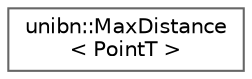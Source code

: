 digraph "Gráfico de jerarquía de clases"
{
 // LATEX_PDF_SIZE
  bgcolor="transparent";
  edge [fontname=Helvetica,fontsize=10,labelfontname=Helvetica,labelfontsize=10];
  node [fontname=Helvetica,fontsize=10,shape=box,height=0.2,width=0.4];
  rankdir="LR";
  Node0 [id="Node000000",label="unibn::MaxDistance\l\< PointT \>",height=0.2,width=0.4,color="grey40", fillcolor="white", style="filled",URL="$d8/d06/structunibn_1_1_max_distance.html",tooltip=" "];
}
